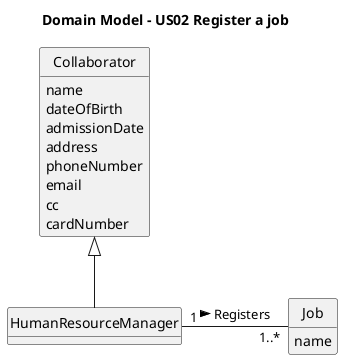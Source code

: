 @startuml
skinparam monochrome true
skinparam packageStyle rectangle
skinparam shadowing false
skinparam classAttributeIconSize 0
hide circle
hide methods

title Domain Model - US02 Register a job

class HumanResourceManager {
}

class Collaborator {
    name
    dateOfBirth
    admissionDate
    address
    phoneNumber
    email
    cc
    cardNumber

}

class Job{
    name
}

Collaborator  <|--  HumanResourceManager
HumanResourceManager "1" - "1..*" Job : Registers >

@enduml